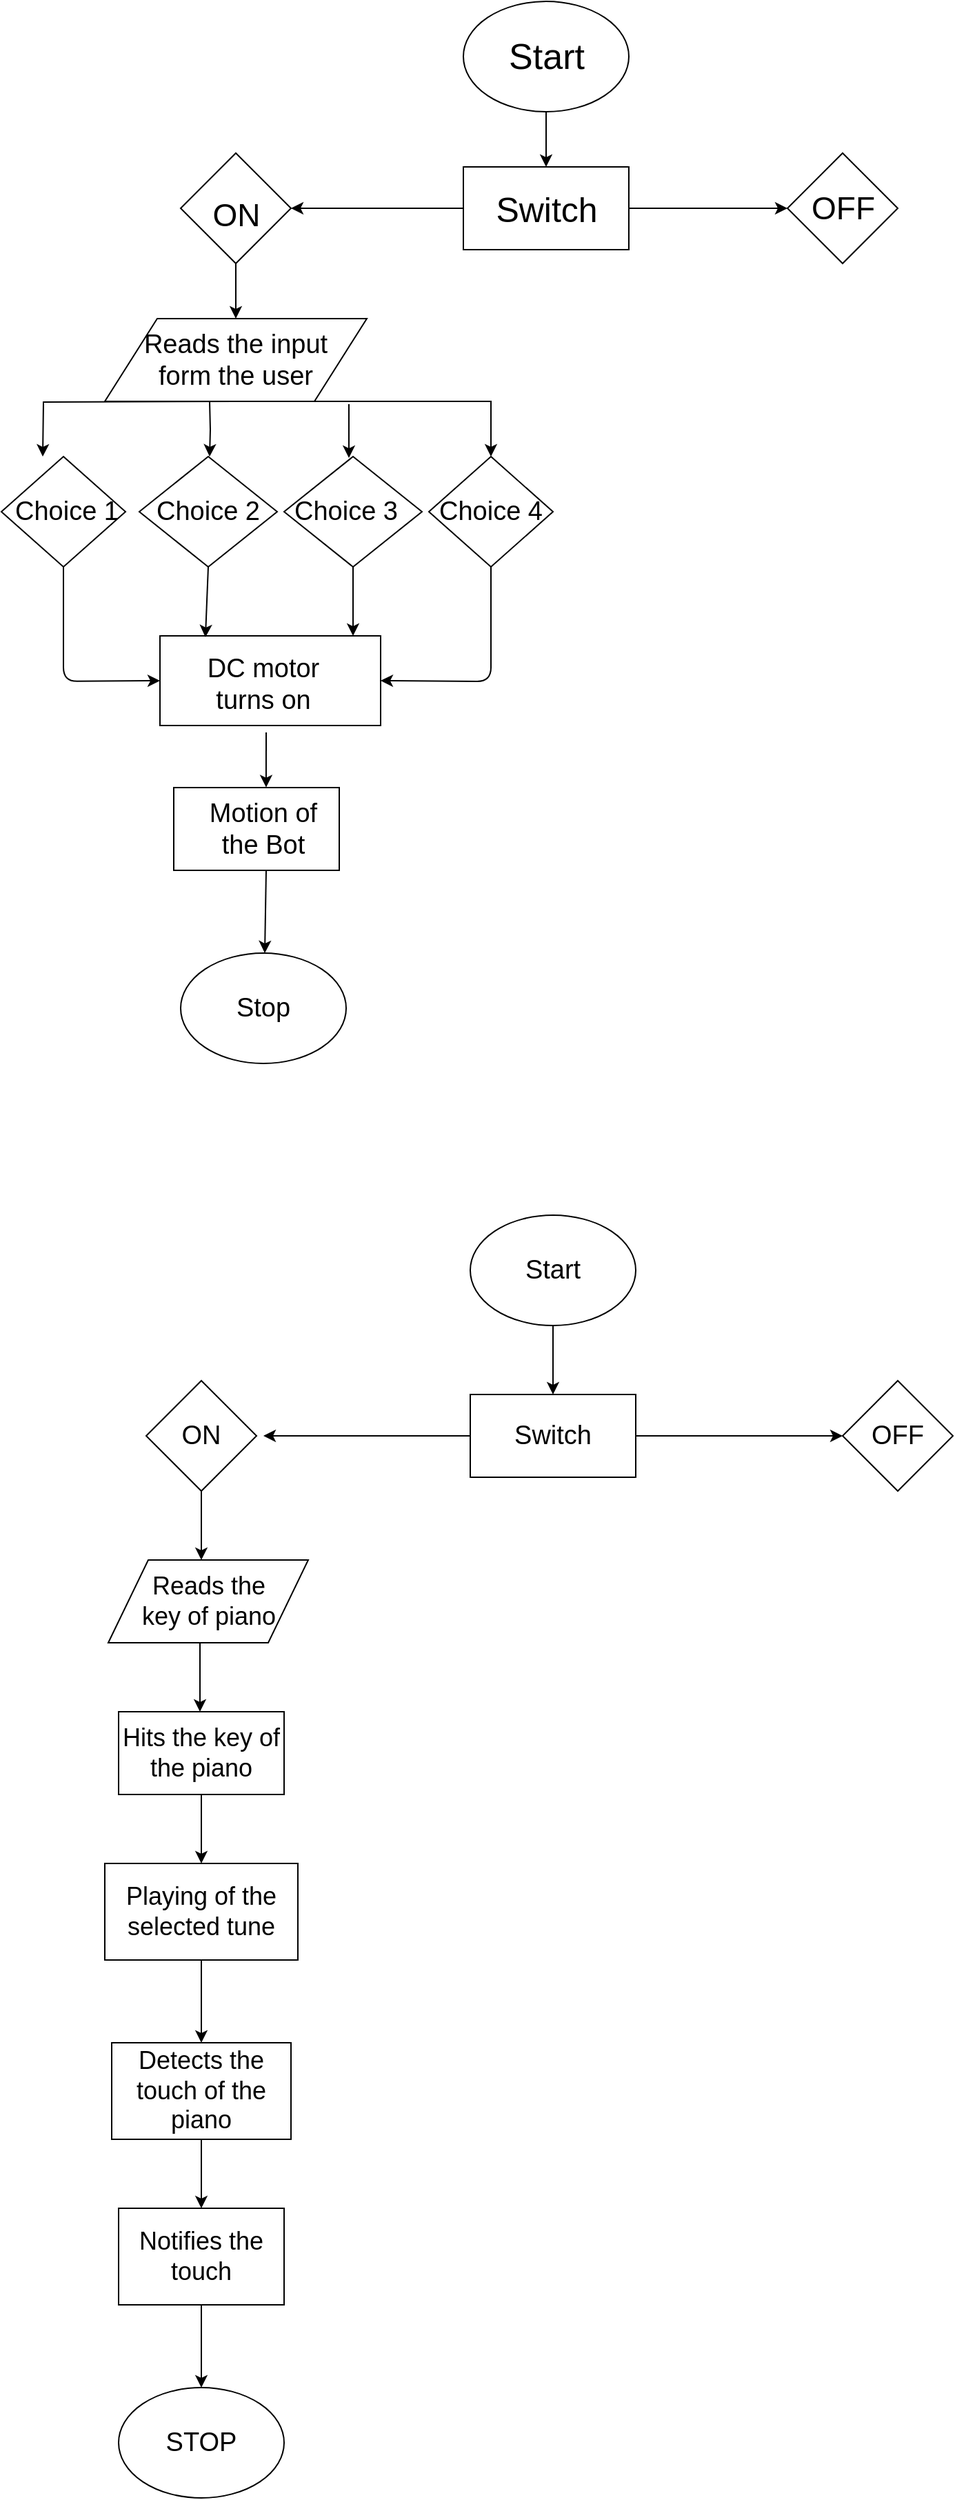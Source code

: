 <mxfile version="10.4.1" type="github"><diagram id="y8ejBSxEkf52JbwrrVkS" name="Page-1"><mxGraphModel dx="1010" dy="582" grid="1" gridSize="10" guides="1" tooltips="1" connect="1" arrows="1" fold="1" page="1" pageScale="1" pageWidth="850" pageHeight="1100" math="0" shadow="0"><root><mxCell id="0"/><mxCell id="1" parent="0"/><mxCell id="S5nBp7oe1ZnPNkNAuwnF-56" value="" style="rhombus;whiteSpace=wrap;html=1;shadow=0;fontFamily=Helvetica;fontSize=19;align=center;" vertex="1" parent="1"><mxGeometry x="340" y="350" width="90" height="80" as="geometry"/></mxCell><mxCell id="0h2Qf5Q1If0Q9QpODbcT-5" style="edgeStyle=orthogonalEdgeStyle;rounded=0;orthogonalLoop=1;jettySize=auto;html=1;exitX=0.5;exitY=1;exitDx=0;exitDy=0;fontFamily=Helvetica;fontSize=26;" parent="1" source="0h2Qf5Q1If0Q9QpODbcT-1" edge="1"><mxGeometry relative="1" as="geometry"><mxPoint x="425" y="140" as="targetPoint"/></mxGeometry></mxCell><mxCell id="0h2Qf5Q1If0Q9QpODbcT-1" value="" style="ellipse;whiteSpace=wrap;html=1;fontStyle=1;fontFamily=Helvetica;align=center;" parent="1" vertex="1"><mxGeometry x="365" y="20" width="120" height="80" as="geometry"/></mxCell><mxCell id="0h2Qf5Q1If0Q9QpODbcT-4" value="Start" style="text;html=1;resizable=0;autosize=1;align=center;verticalAlign=middle;points=[];fillColor=none;strokeColor=none;rounded=0;fontFamily=Helvetica;fontSize=26;" parent="1" vertex="1"><mxGeometry x="405" y="50" width="40" height="20" as="geometry"/></mxCell><mxCell id="0h2Qf5Q1If0Q9QpODbcT-8" style="rounded=0;orthogonalLoop=1;jettySize=auto;html=1;exitX=0;exitY=0.5;exitDx=0;exitDy=0;fontFamily=Helvetica;fontSize=25;" parent="1" source="0h2Qf5Q1If0Q9QpODbcT-6" edge="1"><mxGeometry relative="1" as="geometry"><mxPoint x="240" y="170" as="targetPoint"/></mxGeometry></mxCell><mxCell id="0h2Qf5Q1If0Q9QpODbcT-9" style="edgeStyle=none;rounded=0;orthogonalLoop=1;jettySize=auto;html=1;exitX=1;exitY=0.5;exitDx=0;exitDy=0;fontFamily=Helvetica;fontSize=25;" parent="1" source="0h2Qf5Q1If0Q9QpODbcT-6" edge="1"><mxGeometry relative="1" as="geometry"><mxPoint x="600" y="170" as="targetPoint"/></mxGeometry></mxCell><mxCell id="0h2Qf5Q1If0Q9QpODbcT-6" value="" style="rounded=0;whiteSpace=wrap;html=1;fontFamily=Helvetica;fontSize=26;align=center;" parent="1" vertex="1"><mxGeometry x="365" y="140" width="120" height="60" as="geometry"/></mxCell><mxCell id="0h2Qf5Q1If0Q9QpODbcT-7" value="Switch" style="text;html=1;resizable=0;autosize=1;align=center;verticalAlign=middle;points=[];fillColor=none;strokeColor=none;rounded=0;fontFamily=Helvetica;fontSize=25;" parent="1" vertex="1"><mxGeometry x="380" y="150" width="90" height="40" as="geometry"/></mxCell><mxCell id="0h2Qf5Q1If0Q9QpODbcT-17" style="edgeStyle=none;rounded=0;orthogonalLoop=1;jettySize=auto;html=1;exitX=0.5;exitY=1;exitDx=0;exitDy=0;fontFamily=Helvetica;fontSize=23;" parent="1" source="0h2Qf5Q1If0Q9QpODbcT-10" edge="1"><mxGeometry relative="1" as="geometry"><mxPoint x="200" y="250" as="targetPoint"/></mxGeometry></mxCell><mxCell id="0h2Qf5Q1If0Q9QpODbcT-10" value="" style="rhombus;whiteSpace=wrap;html=1;fontFamily=Helvetica;fontSize=25;align=center;" parent="1" vertex="1"><mxGeometry x="160" y="130" width="80" height="80" as="geometry"/></mxCell><mxCell id="0h2Qf5Q1If0Q9QpODbcT-11" value="" style="rhombus;whiteSpace=wrap;html=1;fontFamily=Helvetica;fontSize=25;align=center;" parent="1" vertex="1"><mxGeometry x="600" y="130" width="80" height="80" as="geometry"/></mxCell><mxCell id="0h2Qf5Q1If0Q9QpODbcT-14" value="OFF" style="text;html=1;resizable=0;autosize=1;align=center;verticalAlign=middle;points=[];fillColor=none;strokeColor=none;rounded=0;fontFamily=Helvetica;fontSize=23;" parent="1" vertex="1"><mxGeometry x="605" y="150" width="70" height="40" as="geometry"/></mxCell><mxCell id="0h2Qf5Q1If0Q9QpODbcT-16" value="ON" style="text;html=1;resizable=0;autosize=1;align=center;verticalAlign=middle;points=[];fillColor=none;strokeColor=none;rounded=0;fontFamily=Helvetica;fontSize=23;" parent="1" vertex="1"><mxGeometry x="175" y="160" width="50" height="30" as="geometry"/></mxCell><mxCell id="S5nBp7oe1ZnPNkNAuwnF-38" style="edgeStyle=orthogonalEdgeStyle;rounded=0;orthogonalLoop=1;jettySize=auto;html=1;entryX=0.75;entryY=0;entryDx=0;entryDy=0;fontFamily=Helvetica;fontSize=19;" edge="1" parent="1"><mxGeometry relative="1" as="geometry"><mxPoint x="181" y="310" as="sourcePoint"/><mxPoint x="181" y="350" as="targetPoint"/></mxGeometry></mxCell><mxCell id="S5nBp7oe1ZnPNkNAuwnF-57" style="edgeStyle=orthogonalEdgeStyle;rounded=0;orthogonalLoop=1;jettySize=auto;html=1;exitX=0.75;exitY=1;exitDx=0;exitDy=0;entryX=0.5;entryY=0;entryDx=0;entryDy=0;fontFamily=Helvetica;fontSize=19;" edge="1" parent="1" source="S5nBp7oe1ZnPNkNAuwnF-1" target="S5nBp7oe1ZnPNkNAuwnF-56"><mxGeometry relative="1" as="geometry"><Array as="points"><mxPoint x="385" y="310"/></Array></mxGeometry></mxCell><mxCell id="S5nBp7oe1ZnPNkNAuwnF-1" value="" style="shape=parallelogram;perimeter=parallelogramPerimeter;whiteSpace=wrap;html=1;shadow=0;fontFamily=Helvetica;fontSize=19;align=center;" vertex="1" parent="1"><mxGeometry x="105" y="250" width="190" height="60" as="geometry"/></mxCell><mxCell id="S5nBp7oe1ZnPNkNAuwnF-37" style="edgeStyle=orthogonalEdgeStyle;rounded=0;orthogonalLoop=1;jettySize=auto;html=1;entryX=0.125;entryY=0;entryDx=0;entryDy=0;entryPerimeter=0;fontFamily=Helvetica;fontSize=19;" edge="1" parent="1"><mxGeometry relative="1" as="geometry"><mxPoint x="200" y="310" as="sourcePoint"/><mxPoint x="60" y="350" as="targetPoint"/></mxGeometry></mxCell><mxCell id="S5nBp7oe1ZnPNkNAuwnF-3" value="Reads the input form the user" style="text;html=1;strokeColor=none;fillColor=none;align=center;verticalAlign=middle;whiteSpace=wrap;rounded=0;shadow=0;fontFamily=Helvetica;fontSize=19;" vertex="1" parent="1"><mxGeometry x="120" y="260" width="160" height="40" as="geometry"/></mxCell><mxCell id="S5nBp7oe1ZnPNkNAuwnF-15" value="Choice 4" style="text;html=1;strokeColor=none;fillColor=none;align=center;verticalAlign=middle;whiteSpace=wrap;rounded=0;shadow=0;fontFamily=Helvetica;fontSize=19;" vertex="1" parent="1"><mxGeometry x="345" y="380" width="80" height="20" as="geometry"/></mxCell><mxCell id="S5nBp7oe1ZnPNkNAuwnF-26" value="" style="rounded=0;whiteSpace=wrap;html=1;shadow=0;fontFamily=Helvetica;fontSize=19;align=center;" vertex="1" parent="1"><mxGeometry x="145" y="480" width="160" height="65" as="geometry"/></mxCell><mxCell id="S5nBp7oe1ZnPNkNAuwnF-60" style="edgeStyle=none;rounded=0;orthogonalLoop=1;jettySize=auto;html=1;entryX=0.558;entryY=-0.003;entryDx=0;entryDy=0;entryPerimeter=0;fontFamily=Helvetica;fontSize=19;" edge="1" parent="1" target="S5nBp7oe1ZnPNkNAuwnF-46"><mxGeometry relative="1" as="geometry"><mxPoint x="222" y="550" as="sourcePoint"/></mxGeometry></mxCell><mxCell id="S5nBp7oe1ZnPNkNAuwnF-27" value="DC motor turns on" style="text;html=1;strokeColor=none;fillColor=none;align=center;verticalAlign=middle;whiteSpace=wrap;rounded=0;shadow=0;fontFamily=Helvetica;fontSize=19;" vertex="1" parent="1"><mxGeometry x="175" y="490" width="90" height="50" as="geometry"/></mxCell><mxCell id="S5nBp7oe1ZnPNkNAuwnF-39" style="edgeStyle=orthogonalEdgeStyle;rounded=0;orthogonalLoop=1;jettySize=auto;html=1;entryX=0.11;entryY=0.028;entryDx=0;entryDy=0;fontFamily=Helvetica;fontSize=19;entryPerimeter=0;" edge="1" parent="1"><mxGeometry relative="1" as="geometry"><mxPoint x="282" y="312" as="sourcePoint"/><mxPoint x="282" y="351" as="targetPoint"/><Array as="points"><mxPoint x="282" y="312"/><mxPoint x="282" y="312"/></Array></mxGeometry></mxCell><mxCell id="S5nBp7oe1ZnPNkNAuwnF-46" value="" style="rounded=0;whiteSpace=wrap;html=1;shadow=0;fontFamily=Helvetica;fontSize=19;align=center;" vertex="1" parent="1"><mxGeometry x="155" y="590" width="120" height="60" as="geometry"/></mxCell><mxCell id="S5nBp7oe1ZnPNkNAuwnF-51" value="Motion of the Bot" style="text;html=1;strokeColor=none;fillColor=none;align=center;verticalAlign=middle;whiteSpace=wrap;rounded=0;shadow=0;fontFamily=Helvetica;fontSize=19;" vertex="1" parent="1"><mxGeometry x="175" y="610" width="90" height="20" as="geometry"/></mxCell><mxCell id="S5nBp7oe1ZnPNkNAuwnF-52" value="" style="rhombus;whiteSpace=wrap;html=1;shadow=0;fontFamily=Helvetica;fontSize=19;align=center;" vertex="1" parent="1"><mxGeometry x="30" y="350" width="90" height="80" as="geometry"/></mxCell><mxCell id="S5nBp7oe1ZnPNkNAuwnF-12" value="Choice 1" style="text;html=1;strokeColor=none;fillColor=none;align=center;verticalAlign=middle;whiteSpace=wrap;rounded=0;shadow=0;fontFamily=Helvetica;fontSize=19;" vertex="1" parent="1"><mxGeometry x="35" y="380" width="85" height="20" as="geometry"/></mxCell><mxCell id="S5nBp7oe1ZnPNkNAuwnF-63" style="edgeStyle=none;rounded=0;orthogonalLoop=1;jettySize=auto;html=1;exitX=0.5;exitY=1;exitDx=0;exitDy=0;entryX=0.206;entryY=0.015;entryDx=0;entryDy=0;entryPerimeter=0;fontFamily=Helvetica;fontSize=19;" edge="1" parent="1" source="S5nBp7oe1ZnPNkNAuwnF-53" target="S5nBp7oe1ZnPNkNAuwnF-26"><mxGeometry relative="1" as="geometry"/></mxCell><mxCell id="S5nBp7oe1ZnPNkNAuwnF-53" value="" style="rhombus;whiteSpace=wrap;html=1;shadow=0;fontFamily=Helvetica;fontSize=19;align=center;" vertex="1" parent="1"><mxGeometry x="130" y="350" width="100" height="80" as="geometry"/></mxCell><mxCell id="S5nBp7oe1ZnPNkNAuwnF-13" value="Choice 2" style="text;html=1;strokeColor=none;fillColor=none;align=center;verticalAlign=middle;whiteSpace=wrap;rounded=0;shadow=0;fontFamily=Helvetica;fontSize=19;" vertex="1" parent="1"><mxGeometry x="140" y="380" width="80" height="20" as="geometry"/></mxCell><mxCell id="S5nBp7oe1ZnPNkNAuwnF-61" style="edgeStyle=none;rounded=0;orthogonalLoop=1;jettySize=auto;html=1;exitX=0.5;exitY=1;exitDx=0;exitDy=0;fontFamily=Helvetica;fontSize=19;" edge="1" parent="1" source="S5nBp7oe1ZnPNkNAuwnF-54"><mxGeometry relative="1" as="geometry"><mxPoint x="285" y="480" as="targetPoint"/></mxGeometry></mxCell><mxCell id="S5nBp7oe1ZnPNkNAuwnF-54" value="" style="rhombus;whiteSpace=wrap;html=1;shadow=0;fontFamily=Helvetica;fontSize=19;align=center;" vertex="1" parent="1"><mxGeometry x="235" y="350" width="100" height="80" as="geometry"/></mxCell><mxCell id="S5nBp7oe1ZnPNkNAuwnF-14" value="Choice 3" style="text;html=1;strokeColor=none;fillColor=none;align=center;verticalAlign=middle;whiteSpace=wrap;rounded=0;shadow=0;fontFamily=Helvetica;fontSize=19;" vertex="1" parent="1"><mxGeometry x="240" y="380" width="80" height="20" as="geometry"/></mxCell><mxCell id="S5nBp7oe1ZnPNkNAuwnF-66" value="" style="endArrow=classic;html=1;fontFamily=Helvetica;fontSize=19;exitX=0.5;exitY=1;exitDx=0;exitDy=0;entryX=0;entryY=0.5;entryDx=0;entryDy=0;" edge="1" parent="1" source="S5nBp7oe1ZnPNkNAuwnF-52" target="S5nBp7oe1ZnPNkNAuwnF-26"><mxGeometry width="50" height="50" relative="1" as="geometry"><mxPoint x="30" y="720" as="sourcePoint"/><mxPoint x="80" y="670" as="targetPoint"/><Array as="points"><mxPoint x="75" y="513"/></Array></mxGeometry></mxCell><mxCell id="S5nBp7oe1ZnPNkNAuwnF-67" value="" style="endArrow=classic;html=1;fontFamily=Helvetica;fontSize=19;exitX=0.5;exitY=1;exitDx=0;exitDy=0;entryX=1;entryY=0.5;entryDx=0;entryDy=0;" edge="1" parent="1" source="S5nBp7oe1ZnPNkNAuwnF-56" target="S5nBp7oe1ZnPNkNAuwnF-26"><mxGeometry width="50" height="50" relative="1" as="geometry"><mxPoint x="30" y="720" as="sourcePoint"/><mxPoint x="80" y="670" as="targetPoint"/><Array as="points"><mxPoint x="385" y="513"/></Array></mxGeometry></mxCell><mxCell id="S5nBp7oe1ZnPNkNAuwnF-68" value="" style="ellipse;whiteSpace=wrap;html=1;shadow=0;fontFamily=Helvetica;fontSize=19;align=center;" vertex="1" parent="1"><mxGeometry x="160" y="710" width="120" height="80" as="geometry"/></mxCell><mxCell id="S5nBp7oe1ZnPNkNAuwnF-69" value="" style="endArrow=classic;html=1;fontFamily=Helvetica;fontSize=19;exitX=0.5;exitY=1;exitDx=0;exitDy=0;entryX=0.45;entryY=-0.003;entryDx=0;entryDy=0;entryPerimeter=0;" edge="1" parent="1"><mxGeometry width="50" height="50" relative="1" as="geometry"><mxPoint x="222" y="650" as="sourcePoint"/><mxPoint x="221" y="710" as="targetPoint"/></mxGeometry></mxCell><mxCell id="S5nBp7oe1ZnPNkNAuwnF-70" value="Stop" style="text;html=1;strokeColor=none;fillColor=none;align=center;verticalAlign=middle;whiteSpace=wrap;rounded=0;shadow=0;fontFamily=Helvetica;fontSize=19;" vertex="1" parent="1"><mxGeometry x="200" y="740" width="40" height="20" as="geometry"/></mxCell><mxCell id="S5nBp7oe1ZnPNkNAuwnF-73" style="edgeStyle=none;rounded=0;orthogonalLoop=1;jettySize=auto;html=1;entryX=0.5;entryY=0;entryDx=0;entryDy=0;fontFamily=Helvetica;fontSize=19;" edge="1" parent="1" source="S5nBp7oe1ZnPNkNAuwnF-71" target="S5nBp7oe1ZnPNkNAuwnF-72"><mxGeometry relative="1" as="geometry"/></mxCell><mxCell id="S5nBp7oe1ZnPNkNAuwnF-71" value="Start" style="ellipse;whiteSpace=wrap;html=1;shadow=0;fontFamily=Helvetica;fontSize=19;align=center;" vertex="1" parent="1"><mxGeometry x="370" y="900" width="120" height="80" as="geometry"/></mxCell><mxCell id="S5nBp7oe1ZnPNkNAuwnF-74" style="edgeStyle=none;rounded=0;orthogonalLoop=1;jettySize=auto;html=1;fontFamily=Helvetica;fontSize=19;" edge="1" parent="1" source="S5nBp7oe1ZnPNkNAuwnF-72"><mxGeometry relative="1" as="geometry"><mxPoint x="220" y="1060" as="targetPoint"/></mxGeometry></mxCell><mxCell id="S5nBp7oe1ZnPNkNAuwnF-75" style="edgeStyle=none;rounded=0;orthogonalLoop=1;jettySize=auto;html=1;fontFamily=Helvetica;fontSize=19;" edge="1" parent="1" source="S5nBp7oe1ZnPNkNAuwnF-72"><mxGeometry relative="1" as="geometry"><mxPoint x="640" y="1060" as="targetPoint"/></mxGeometry></mxCell><mxCell id="S5nBp7oe1ZnPNkNAuwnF-72" value="Switch" style="rounded=0;whiteSpace=wrap;html=1;shadow=0;fontFamily=Helvetica;fontSize=19;align=center;" vertex="1" parent="1"><mxGeometry x="370" y="1030" width="120" height="60" as="geometry"/></mxCell><mxCell id="S5nBp7oe1ZnPNkNAuwnF-78" style="edgeStyle=none;rounded=0;orthogonalLoop=1;jettySize=auto;html=1;exitX=0.5;exitY=1;exitDx=0;exitDy=0;fontFamily=Helvetica;fontSize=19;" edge="1" parent="1" source="S5nBp7oe1ZnPNkNAuwnF-76"><mxGeometry relative="1" as="geometry"><mxPoint x="175" y="1150" as="targetPoint"/></mxGeometry></mxCell><mxCell id="S5nBp7oe1ZnPNkNAuwnF-76" value="ON" style="rhombus;whiteSpace=wrap;html=1;shadow=0;fontFamily=Helvetica;fontSize=19;align=center;" vertex="1" parent="1"><mxGeometry x="135" y="1020" width="80" height="80" as="geometry"/></mxCell><mxCell id="S5nBp7oe1ZnPNkNAuwnF-77" value="OFF" style="rhombus;whiteSpace=wrap;html=1;shadow=0;fontFamily=Helvetica;fontSize=19;align=center;" vertex="1" parent="1"><mxGeometry x="640" y="1020" width="80" height="80" as="geometry"/></mxCell><mxCell id="S5nBp7oe1ZnPNkNAuwnF-80" style="edgeStyle=none;rounded=0;orthogonalLoop=1;jettySize=auto;html=1;exitX=0.5;exitY=1;exitDx=0;exitDy=0;fontFamily=Helvetica;fontSize=18;" edge="1" parent="1"><mxGeometry relative="1" as="geometry"><mxPoint x="174" y="1260" as="targetPoint"/><mxPoint x="174" y="1210" as="sourcePoint"/></mxGeometry></mxCell><mxCell id="S5nBp7oe1ZnPNkNAuwnF-79" value="Reads the &lt;br&gt;key of piano" style="shape=parallelogram;perimeter=parallelogramPerimeter;whiteSpace=wrap;html=1;shadow=0;fontFamily=Helvetica;fontSize=18;align=center;" vertex="1" parent="1"><mxGeometry x="107.5" y="1150" width="145" height="60" as="geometry"/></mxCell><mxCell id="S5nBp7oe1ZnPNkNAuwnF-84" style="edgeStyle=none;rounded=0;orthogonalLoop=1;jettySize=auto;html=1;exitX=0.5;exitY=1;exitDx=0;exitDy=0;entryX=0.5;entryY=0;entryDx=0;entryDy=0;fontFamily=Helvetica;fontSize=18;" edge="1" parent="1" source="S5nBp7oe1ZnPNkNAuwnF-81" target="S5nBp7oe1ZnPNkNAuwnF-83"><mxGeometry relative="1" as="geometry"/></mxCell><mxCell id="S5nBp7oe1ZnPNkNAuwnF-81" value="Hits the key of the piano" style="rounded=0;whiteSpace=wrap;html=1;shadow=0;fontFamily=Helvetica;fontSize=18;align=center;" vertex="1" parent="1"><mxGeometry x="115" y="1260" width="120" height="60" as="geometry"/></mxCell><mxCell id="S5nBp7oe1ZnPNkNAuwnF-87" style="edgeStyle=none;rounded=0;orthogonalLoop=1;jettySize=auto;html=1;entryX=0.5;entryY=0;entryDx=0;entryDy=0;fontFamily=Helvetica;fontSize=18;" edge="1" parent="1" source="S5nBp7oe1ZnPNkNAuwnF-83" target="S5nBp7oe1ZnPNkNAuwnF-85"><mxGeometry relative="1" as="geometry"/></mxCell><mxCell id="S5nBp7oe1ZnPNkNAuwnF-83" value="&lt;span style=&quot;font-size: 18px&quot;&gt;Playing of the selected tune&lt;/span&gt;" style="rounded=0;whiteSpace=wrap;html=1;" vertex="1" parent="1"><mxGeometry x="105" y="1370" width="140" height="70" as="geometry"/></mxCell><mxCell id="S5nBp7oe1ZnPNkNAuwnF-89" style="edgeStyle=none;rounded=0;orthogonalLoop=1;jettySize=auto;html=1;exitX=0.5;exitY=1;exitDx=0;exitDy=0;fontFamily=Helvetica;fontSize=18;" edge="1" parent="1" source="S5nBp7oe1ZnPNkNAuwnF-85"><mxGeometry relative="1" as="geometry"><mxPoint x="175" y="1620" as="targetPoint"/></mxGeometry></mxCell><mxCell id="S5nBp7oe1ZnPNkNAuwnF-85" value="&lt;font&gt;D&lt;/font&gt;&lt;span&gt;etects the touch of the piano&lt;/span&gt;" style="rounded=0;whiteSpace=wrap;html=1;shadow=0;fontFamily=Helvetica;fontSize=18;align=center;" vertex="1" parent="1"><mxGeometry x="110" y="1500" width="130" height="70" as="geometry"/></mxCell><mxCell id="S5nBp7oe1ZnPNkNAuwnF-92" style="edgeStyle=none;rounded=0;orthogonalLoop=1;jettySize=auto;html=1;fontFamily=Helvetica;fontSize=18;" edge="1" parent="1" source="S5nBp7oe1ZnPNkNAuwnF-88" target="S5nBp7oe1ZnPNkNAuwnF-93"><mxGeometry relative="1" as="geometry"><mxPoint x="175" y="1750" as="targetPoint"/></mxGeometry></mxCell><mxCell id="S5nBp7oe1ZnPNkNAuwnF-88" value="Notifies the touch" style="rounded=0;whiteSpace=wrap;html=1;shadow=0;fontFamily=Helvetica;fontSize=18;align=center;" vertex="1" parent="1"><mxGeometry x="115" y="1620" width="120" height="70" as="geometry"/></mxCell><mxCell id="S5nBp7oe1ZnPNkNAuwnF-93" value="&lt;font style=&quot;font-size: 19px&quot;&gt;STOP&lt;/font&gt;" style="ellipse;whiteSpace=wrap;html=1;" vertex="1" parent="1"><mxGeometry x="115" y="1750" width="120" height="80" as="geometry"/></mxCell></root></mxGraphModel></diagram></mxfile>